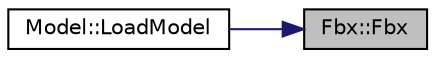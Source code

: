 digraph "Fbx::Fbx"
{
 // LATEX_PDF_SIZE
  edge [fontname="Helvetica",fontsize="10",labelfontname="Helvetica",labelfontsize="10"];
  node [fontname="Helvetica",fontsize="10",shape=record];
  rankdir="RL";
  Node1 [label="Fbx::Fbx",height=0.2,width=0.4,color="black", fillcolor="grey75", style="filled", fontcolor="black",tooltip="constructor that loads in the model from the given path"];
  Node1 -> Node2 [dir="back",color="midnightblue",fontsize="10",style="solid",fontname="Helvetica"];
  Node2 [label="Model::LoadModel",height=0.2,width=0.4,color="black", fillcolor="white", style="filled",URL="$class_model.html#a1c049fa03d56f57421414e31862da9f5",tooltip="Function responible for loading the model."];
}

